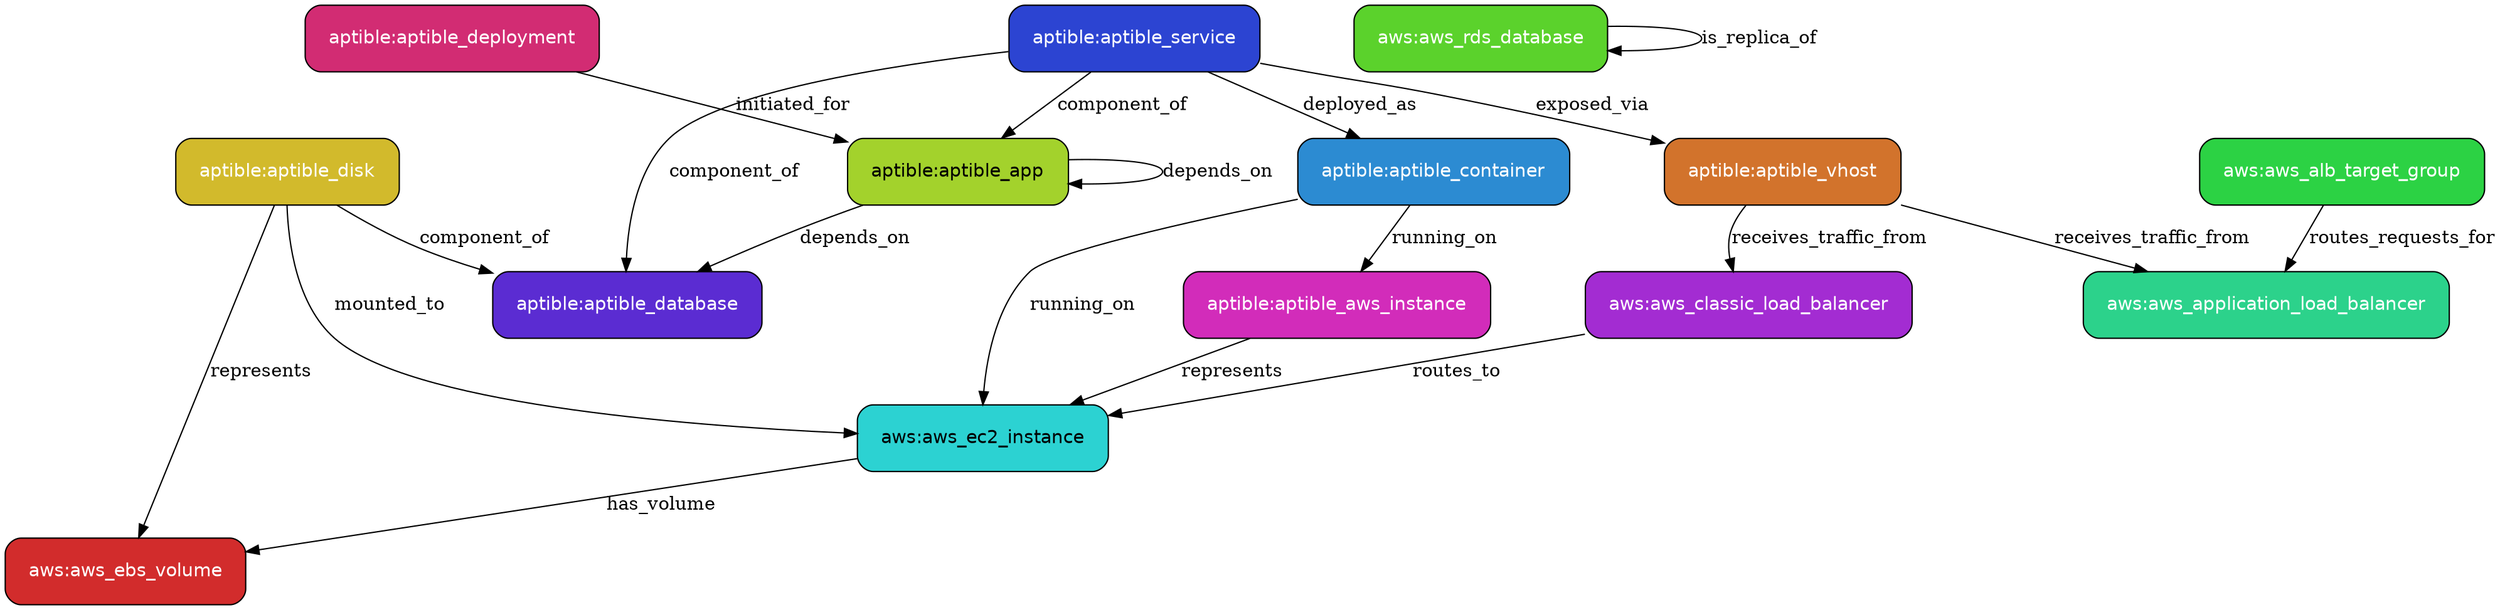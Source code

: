 digraph {
nodesep=1;
node [shape=box, style="rounded,filled", fontname=Helvetica, margin=0.25];
"aptible:aptible_service" [fillcolor="#2c44d2", fontcolor="#ffffff"];
"aptible:aptible_vhost" [fillcolor="#d2732c", fontcolor="#ffffff"];
"aptible:aptible_container" [fillcolor="#2c8bd2", fontcolor="#ffffff"];
"aptible:aptible_database" [fillcolor="#5b2cd2", fontcolor="#ffffff"];
"aws:aws_classic_load_balancer" [fillcolor="#a32cd2", fontcolor="#ffffff"];
"aptible:aptible_aws_instance" [fillcolor="#d22cba", fontcolor="#ffffff"];
"aws:aws_ec2_instance" [fillcolor="#2cd2d2", fontcolor="#000000"];
"aptible:aptible_disk" [fillcolor="#d2ba2c", fontcolor="#ffffff"];
"aws:aws_ebs_volume" [fillcolor="#d22c2c", fontcolor="#ffffff"];
"aptible:aptible_app" [fillcolor="#a3d22c", fontcolor="#000000"];
"aptible:aptible_deployment" [fillcolor="#d22c73", fontcolor="#ffffff"];
"aws:aws_rds_database" [fillcolor="#5bd22c", fontcolor="#ffffff"];
"aws:aws_alb_target_group" [fillcolor="#2cd244", fontcolor="#ffffff"];
"aws:aws_application_load_balancer" [fillcolor="#2cd28b", fontcolor="#ffffff"];
"aptible:aptible_service" -> "aptible:aptible_vhost" [label="exposed_via"];
"aptible:aptible_service" -> "aptible:aptible_container" [label="deployed_as"];
"aptible:aptible_service" -> "aptible:aptible_database" [label="component_of"];
"aptible:aptible_service" -> "aptible:aptible_app" [label="component_of"];
"aptible:aptible_vhost" -> "aws:aws_classic_load_balancer" [label="receives_traffic_from"];
"aptible:aptible_vhost" -> "aws:aws_application_load_balancer" [label="receives_traffic_from"];
"aptible:aptible_container" -> "aptible:aptible_aws_instance" [label="running_on"];
"aptible:aptible_container" -> "aws:aws_ec2_instance" [label="running_on"];
"aws:aws_classic_load_balancer" -> "aws:aws_ec2_instance" [label="routes_to"];
"aptible:aptible_aws_instance" -> "aws:aws_ec2_instance" [label=represents];
"aws:aws_ec2_instance" -> "aws:aws_ebs_volume" [label="has_volume"];
"aptible:aptible_disk" -> "aptible:aptible_database" [label="component_of"];
"aptible:aptible_disk" -> "aws:aws_ebs_volume" [label=represents];
"aptible:aptible_disk" -> "aws:aws_ec2_instance" [label="mounted_to"];
"aptible:aptible_app" -> "aptible:aptible_app" [label="depends_on"];
"aptible:aptible_app" -> "aptible:aptible_database" [label="depends_on"];
"aptible:aptible_deployment" -> "aptible:aptible_app" [label="initiated_for"];
"aws:aws_rds_database" -> "aws:aws_rds_database" [label="is_replica_of"];
"aws:aws_alb_target_group" -> "aws:aws_application_load_balancer" [label="routes_requests_for"];
}

